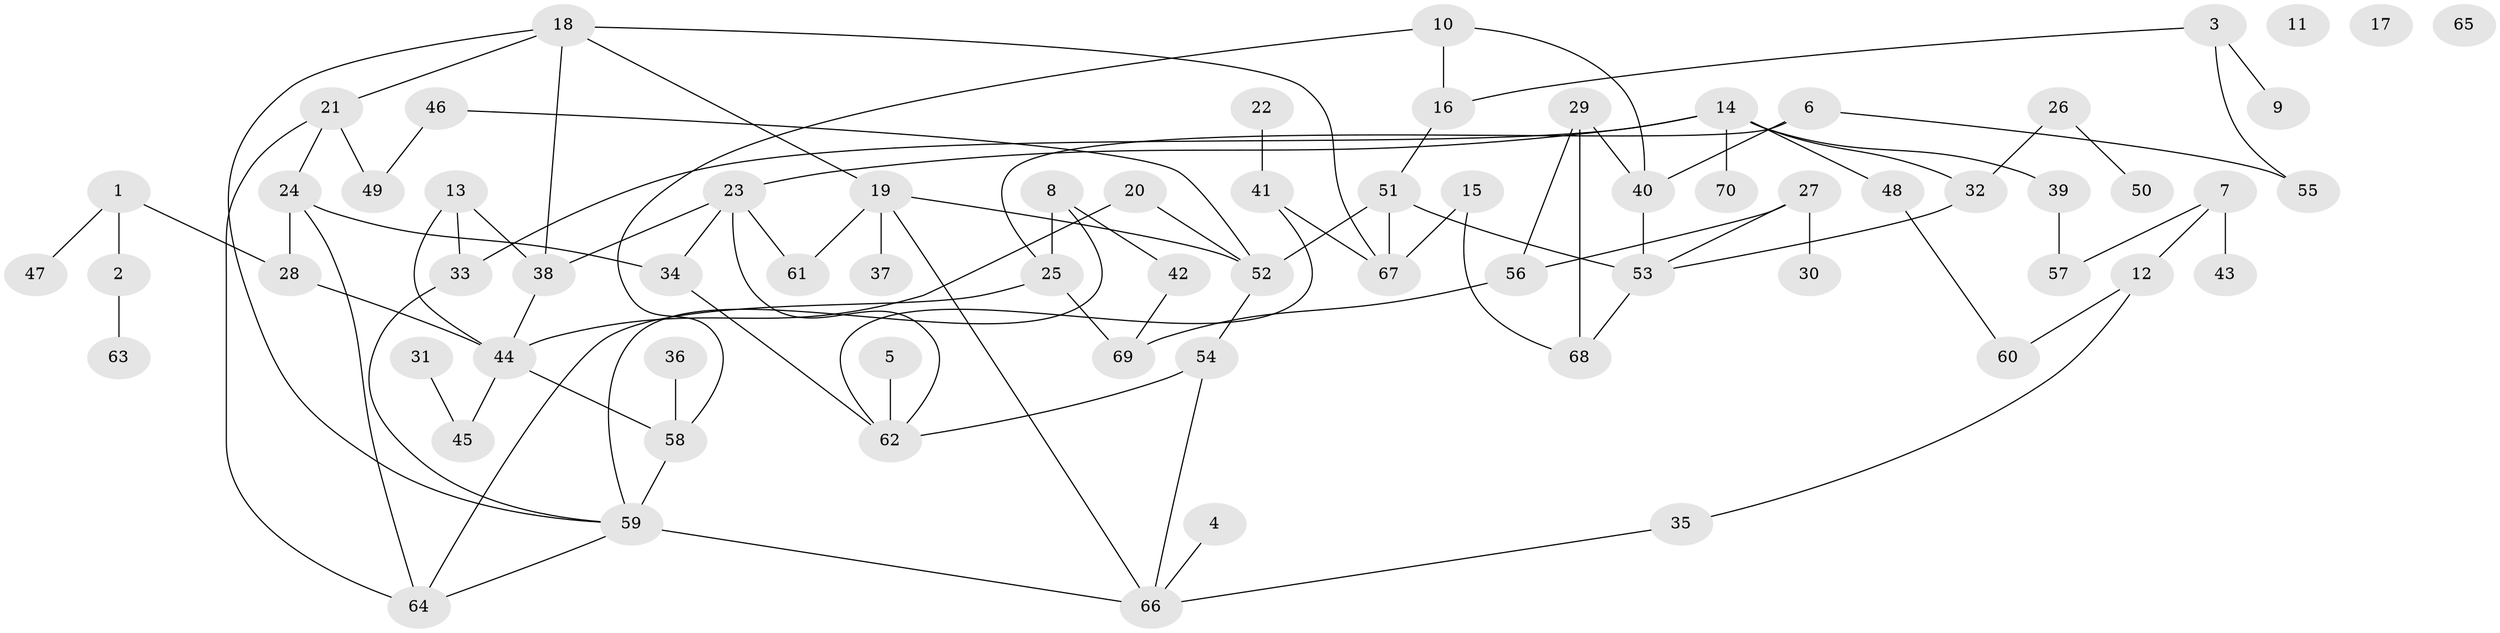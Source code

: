 // coarse degree distribution, {2: 0.17777777777777778, 1: 0.26666666666666666, 3: 0.044444444444444446, 5: 0.1111111111111111, 4: 0.2, 0: 0.06666666666666667, 7: 0.06666666666666667, 6: 0.022222222222222223, 8: 0.044444444444444446}
// Generated by graph-tools (version 1.1) at 2025/23/03/03/25 07:23:26]
// undirected, 70 vertices, 96 edges
graph export_dot {
graph [start="1"]
  node [color=gray90,style=filled];
  1;
  2;
  3;
  4;
  5;
  6;
  7;
  8;
  9;
  10;
  11;
  12;
  13;
  14;
  15;
  16;
  17;
  18;
  19;
  20;
  21;
  22;
  23;
  24;
  25;
  26;
  27;
  28;
  29;
  30;
  31;
  32;
  33;
  34;
  35;
  36;
  37;
  38;
  39;
  40;
  41;
  42;
  43;
  44;
  45;
  46;
  47;
  48;
  49;
  50;
  51;
  52;
  53;
  54;
  55;
  56;
  57;
  58;
  59;
  60;
  61;
  62;
  63;
  64;
  65;
  66;
  67;
  68;
  69;
  70;
  1 -- 2;
  1 -- 28;
  1 -- 47;
  2 -- 63;
  3 -- 9;
  3 -- 16;
  3 -- 55;
  4 -- 66;
  5 -- 62;
  6 -- 25;
  6 -- 40;
  6 -- 55;
  7 -- 12;
  7 -- 43;
  7 -- 57;
  8 -- 25;
  8 -- 42;
  8 -- 59;
  10 -- 16;
  10 -- 40;
  10 -- 58;
  12 -- 35;
  12 -- 60;
  13 -- 33;
  13 -- 38;
  13 -- 44;
  14 -- 23;
  14 -- 32;
  14 -- 33;
  14 -- 39;
  14 -- 48;
  14 -- 70;
  15 -- 67;
  15 -- 68;
  16 -- 51;
  18 -- 19;
  18 -- 21;
  18 -- 38;
  18 -- 59;
  18 -- 67;
  19 -- 37;
  19 -- 52;
  19 -- 61;
  19 -- 66;
  20 -- 44;
  20 -- 52;
  21 -- 24;
  21 -- 49;
  21 -- 64;
  22 -- 41;
  23 -- 34;
  23 -- 38;
  23 -- 61;
  23 -- 62;
  24 -- 28;
  24 -- 34;
  24 -- 64;
  25 -- 64;
  25 -- 69;
  26 -- 32;
  26 -- 50;
  27 -- 30;
  27 -- 53;
  27 -- 56;
  28 -- 44;
  29 -- 40;
  29 -- 56;
  29 -- 68;
  31 -- 45;
  32 -- 53;
  33 -- 59;
  34 -- 62;
  35 -- 66;
  36 -- 58;
  38 -- 44;
  39 -- 57;
  40 -- 53;
  41 -- 62;
  41 -- 67;
  42 -- 69;
  44 -- 45;
  44 -- 58;
  46 -- 49;
  46 -- 52;
  48 -- 60;
  51 -- 52;
  51 -- 53;
  51 -- 67;
  52 -- 54;
  53 -- 68;
  54 -- 62;
  54 -- 66;
  56 -- 69;
  58 -- 59;
  59 -- 64;
  59 -- 66;
}
